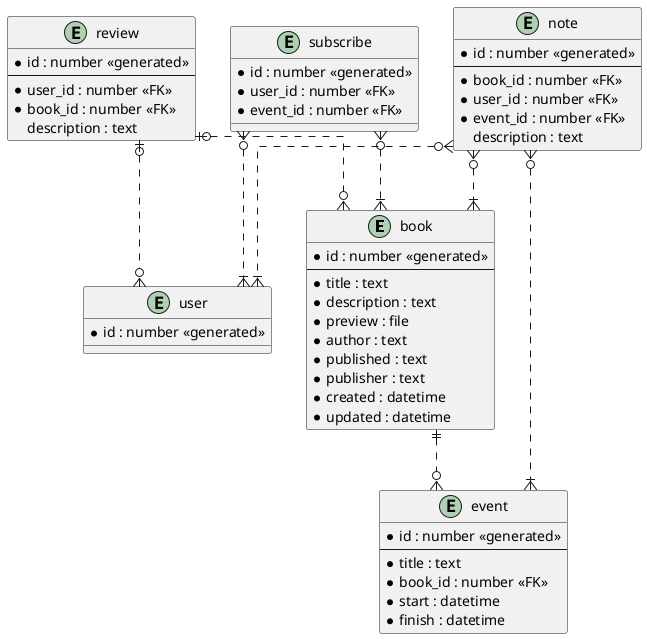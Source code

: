 @startuml

' hide the spot
' hide circle

' avoid problems with angled crows feet
skinparam linetype ortho

entity "book" as book {
  *id : number <<generated>>
  --
  *title : text
  *description : text
  *preview : file
  *author : text
  *published : text
  *publisher : text
  *created : datetime
  *updated : datetime
}

entity "user" as user {
    *id : number <<generated>>
}

entity "event" as event {
  *id : number <<generated>>
  --
  *title : text
  *book_id : number <<FK>>
  *start : datetime
  *finish : datetime
}

entity "subscribe" as subscribe {
    *id : number <<generated>>
    *user_id : number <<FK>>
    *event_id : number <<FK>>
}

entity "note" as note {
  *id : number <<generated>>
  --
  *book_id : number <<FK>>
  *user_id : number <<FK>>
  *event_id : number <<FK>>
  description : text
}

entity "review" as review {
  *id : number <<generated>>
  --
  *user_id : number <<FK>>
  *book_id : number <<FK>>
  description : text
}

book ||..o{ event

subscribe }o..|{ user
subscribe }o..|{ book

note }o..|{ book
note }o..|{ user
note }o..|{ event

review |o..o{ book
review |o..o{ user

@enduml
